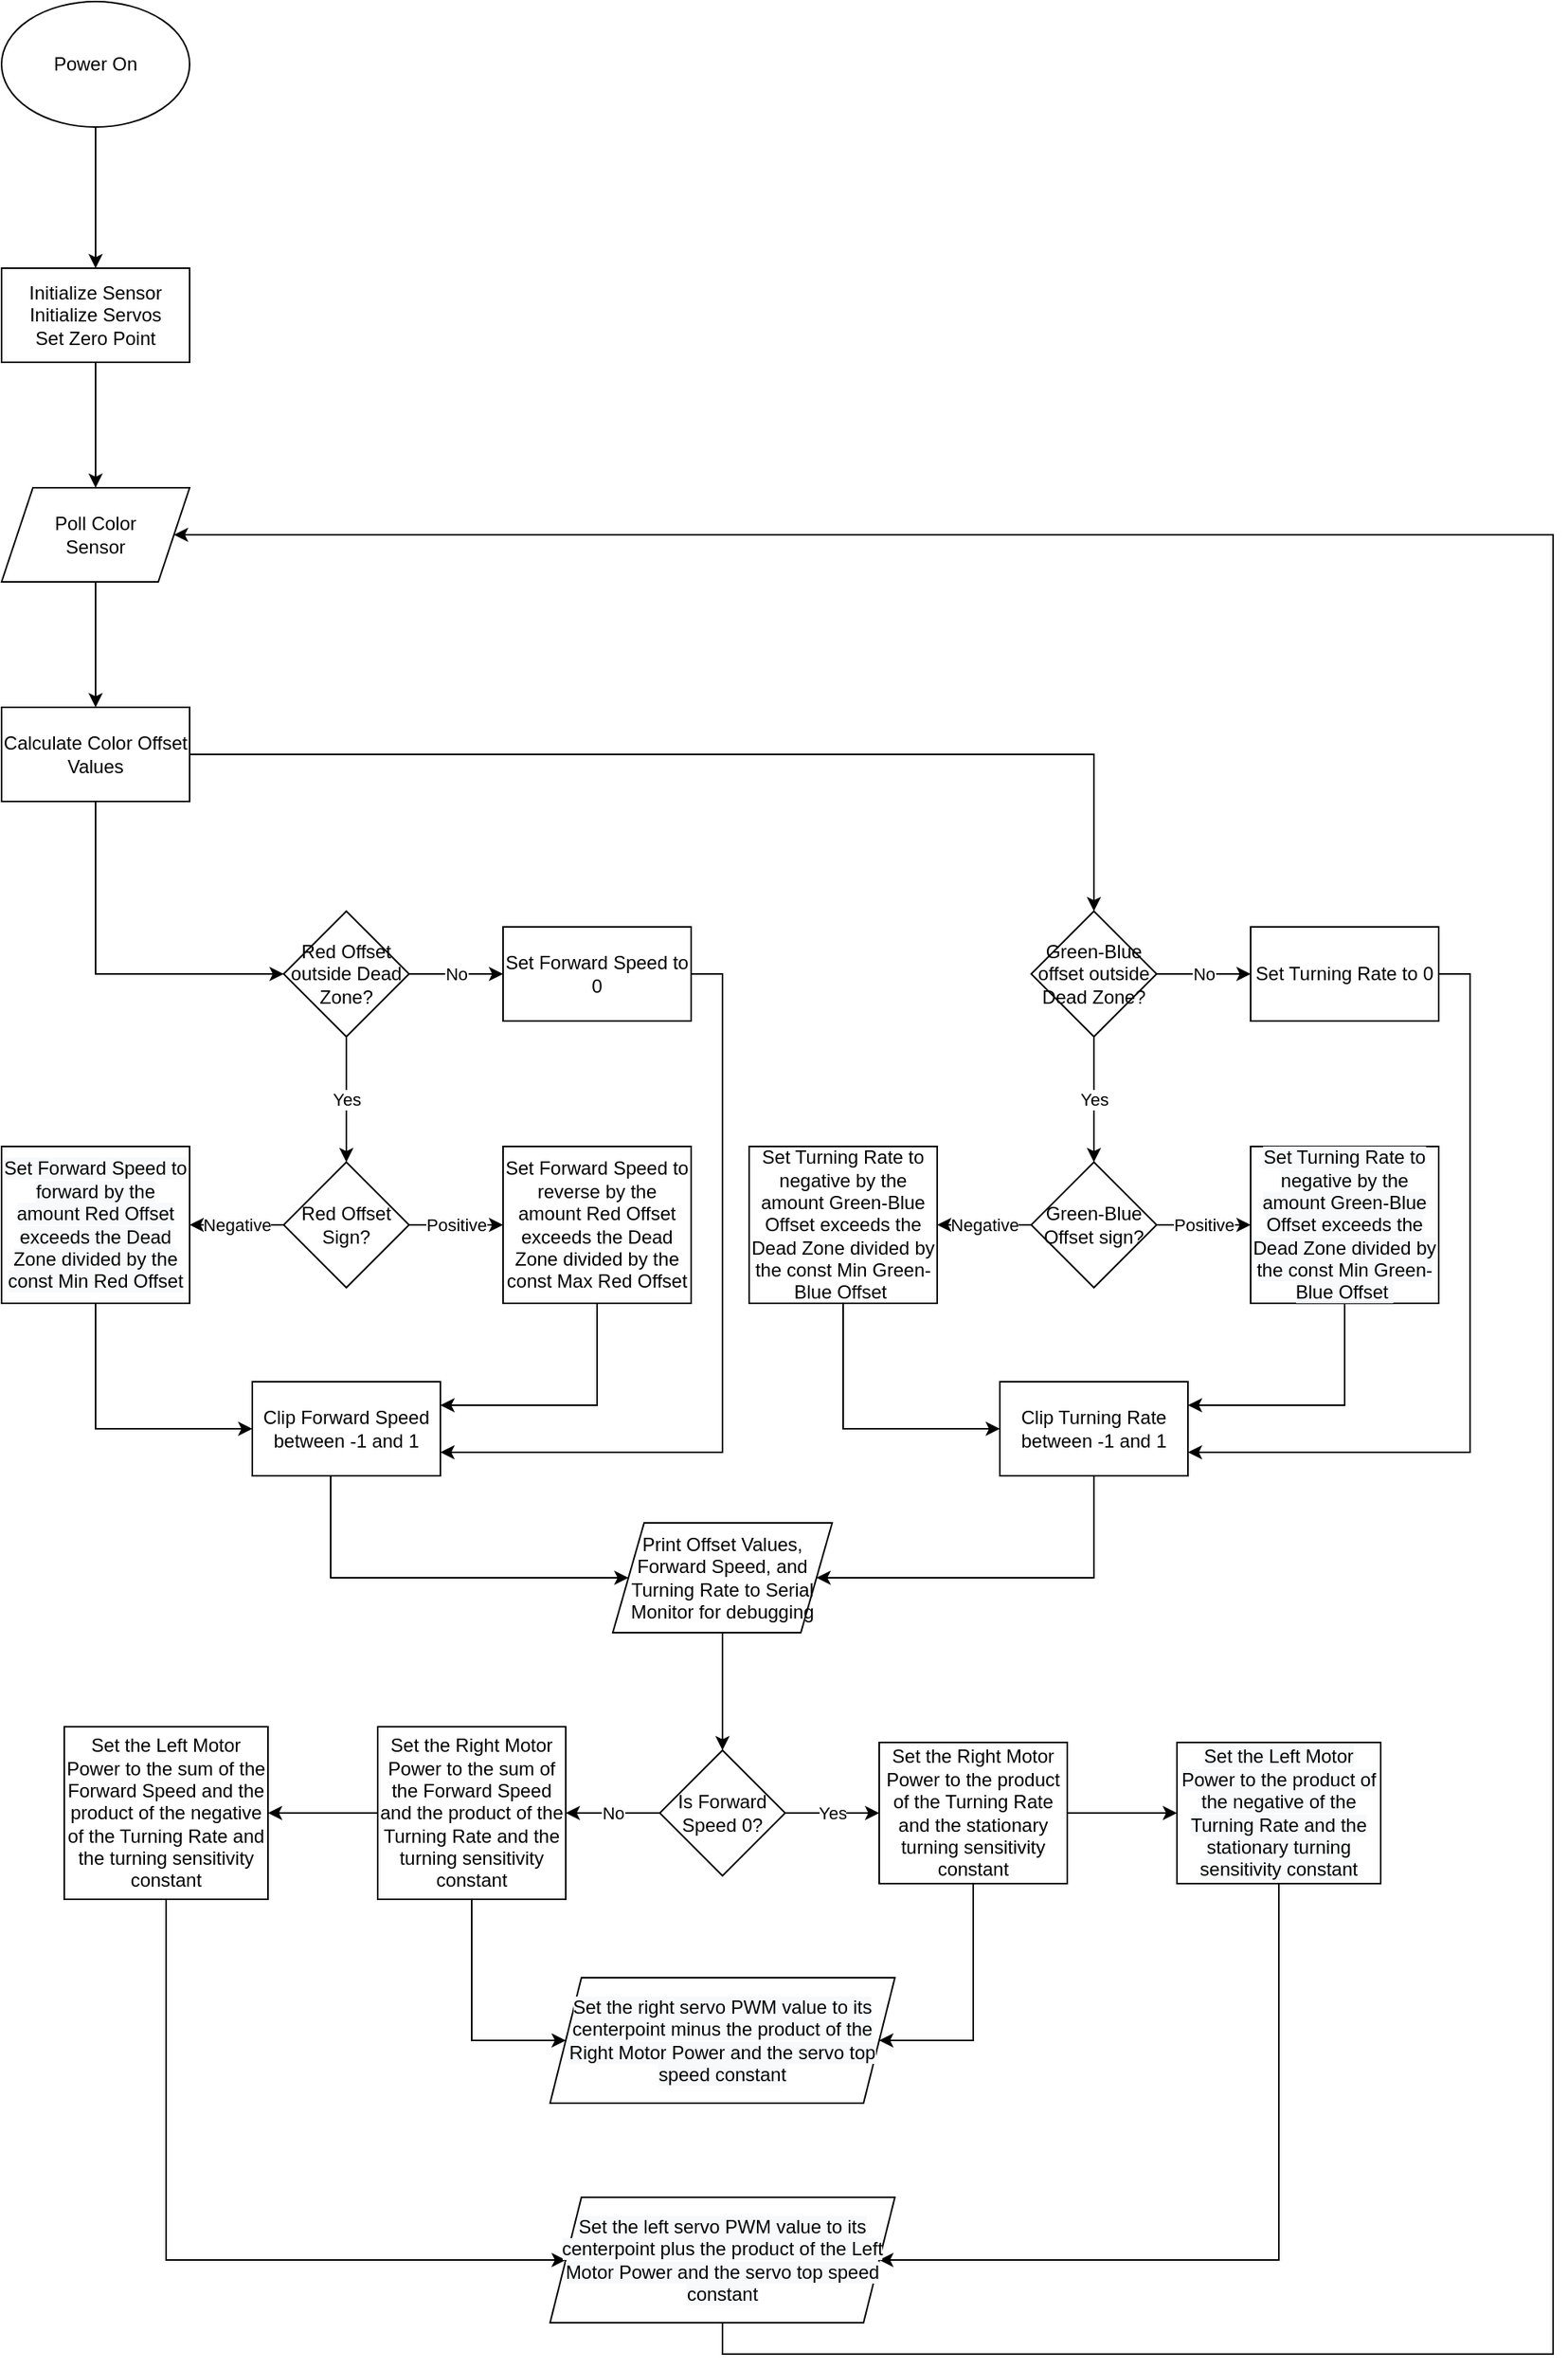 <mxfile version="17.4.5" type="github">
  <diagram id="C5RBs43oDa-KdzZeNtuy" name="Page-1">
    <mxGraphModel dx="1440" dy="1056" grid="1" gridSize="10" guides="1" tooltips="1" connect="1" arrows="1" fold="1" page="1" pageScale="1" pageWidth="827" pageHeight="1169" math="0" shadow="0">
      <root>
        <mxCell id="WIyWlLk6GJQsqaUBKTNV-0" />
        <mxCell id="WIyWlLk6GJQsqaUBKTNV-1" parent="WIyWlLk6GJQsqaUBKTNV-0" />
        <mxCell id="0KAY6Pc1dU7HC7JTZcyY-20" value="" style="edgeStyle=orthogonalEdgeStyle;rounded=0;orthogonalLoop=1;jettySize=auto;html=1;" edge="1" parent="WIyWlLk6GJQsqaUBKTNV-1" source="0KAY6Pc1dU7HC7JTZcyY-18" target="0KAY6Pc1dU7HC7JTZcyY-19">
          <mxGeometry relative="1" as="geometry" />
        </mxCell>
        <mxCell id="0KAY6Pc1dU7HC7JTZcyY-18" value="Power On" style="ellipse;whiteSpace=wrap;html=1;" vertex="1" parent="WIyWlLk6GJQsqaUBKTNV-1">
          <mxGeometry x="350" y="240" width="120" height="80" as="geometry" />
        </mxCell>
        <mxCell id="0KAY6Pc1dU7HC7JTZcyY-22" value="" style="edgeStyle=orthogonalEdgeStyle;rounded=0;orthogonalLoop=1;jettySize=auto;html=1;" edge="1" parent="WIyWlLk6GJQsqaUBKTNV-1" source="0KAY6Pc1dU7HC7JTZcyY-19" target="0KAY6Pc1dU7HC7JTZcyY-21">
          <mxGeometry relative="1" as="geometry" />
        </mxCell>
        <mxCell id="0KAY6Pc1dU7HC7JTZcyY-19" value="Initialize Sensor&lt;br&gt;Initialize Servos&lt;br&gt;Set Zero Point" style="whiteSpace=wrap;html=1;" vertex="1" parent="WIyWlLk6GJQsqaUBKTNV-1">
          <mxGeometry x="350" y="410" width="120" height="60" as="geometry" />
        </mxCell>
        <mxCell id="0KAY6Pc1dU7HC7JTZcyY-24" value="" style="edgeStyle=orthogonalEdgeStyle;rounded=0;orthogonalLoop=1;jettySize=auto;html=1;" edge="1" parent="WIyWlLk6GJQsqaUBKTNV-1" source="0KAY6Pc1dU7HC7JTZcyY-21" target="0KAY6Pc1dU7HC7JTZcyY-23">
          <mxGeometry relative="1" as="geometry" />
        </mxCell>
        <mxCell id="0KAY6Pc1dU7HC7JTZcyY-21" value="Poll Color&lt;br&gt;Sensor" style="shape=parallelogram;perimeter=parallelogramPerimeter;whiteSpace=wrap;html=1;fixedSize=1;" vertex="1" parent="WIyWlLk6GJQsqaUBKTNV-1">
          <mxGeometry x="350" y="550" width="120" height="60" as="geometry" />
        </mxCell>
        <mxCell id="0KAY6Pc1dU7HC7JTZcyY-28" value="" style="edgeStyle=orthogonalEdgeStyle;rounded=0;orthogonalLoop=1;jettySize=auto;html=1;" edge="1" parent="WIyWlLk6GJQsqaUBKTNV-1" source="0KAY6Pc1dU7HC7JTZcyY-23" target="0KAY6Pc1dU7HC7JTZcyY-27">
          <mxGeometry relative="1" as="geometry">
            <Array as="points">
              <mxPoint x="410" y="860" />
            </Array>
          </mxGeometry>
        </mxCell>
        <mxCell id="0KAY6Pc1dU7HC7JTZcyY-68" style="edgeStyle=orthogonalEdgeStyle;rounded=0;orthogonalLoop=1;jettySize=auto;html=1;exitX=0.75;exitY=1;exitDx=0;exitDy=0;entryX=0.5;entryY=0;entryDx=0;entryDy=0;" edge="1" parent="WIyWlLk6GJQsqaUBKTNV-1" source="0KAY6Pc1dU7HC7JTZcyY-23" target="0KAY6Pc1dU7HC7JTZcyY-49">
          <mxGeometry relative="1" as="geometry">
            <Array as="points">
              <mxPoint x="440" y="720" />
              <mxPoint x="1047" y="720" />
            </Array>
          </mxGeometry>
        </mxCell>
        <mxCell id="0KAY6Pc1dU7HC7JTZcyY-23" value="Calculate Color Offset Values" style="whiteSpace=wrap;html=1;" vertex="1" parent="WIyWlLk6GJQsqaUBKTNV-1">
          <mxGeometry x="350" y="690" width="120" height="60" as="geometry" />
        </mxCell>
        <mxCell id="0KAY6Pc1dU7HC7JTZcyY-34" value="Yes" style="edgeStyle=orthogonalEdgeStyle;rounded=0;orthogonalLoop=1;jettySize=auto;html=1;" edge="1" parent="WIyWlLk6GJQsqaUBKTNV-1" source="0KAY6Pc1dU7HC7JTZcyY-27" target="0KAY6Pc1dU7HC7JTZcyY-33">
          <mxGeometry relative="1" as="geometry" />
        </mxCell>
        <mxCell id="0KAY6Pc1dU7HC7JTZcyY-37" value="No" style="edgeStyle=orthogonalEdgeStyle;rounded=0;orthogonalLoop=1;jettySize=auto;html=1;" edge="1" parent="WIyWlLk6GJQsqaUBKTNV-1" source="0KAY6Pc1dU7HC7JTZcyY-27" target="0KAY6Pc1dU7HC7JTZcyY-35">
          <mxGeometry relative="1" as="geometry" />
        </mxCell>
        <mxCell id="0KAY6Pc1dU7HC7JTZcyY-27" value="Red Offset outside Dead Zone?" style="rhombus;whiteSpace=wrap;html=1;" vertex="1" parent="WIyWlLk6GJQsqaUBKTNV-1">
          <mxGeometry x="530" y="820" width="80" height="80" as="geometry" />
        </mxCell>
        <mxCell id="0KAY6Pc1dU7HC7JTZcyY-39" value="Positive" style="edgeStyle=orthogonalEdgeStyle;rounded=0;orthogonalLoop=1;jettySize=auto;html=1;" edge="1" parent="WIyWlLk6GJQsqaUBKTNV-1" source="0KAY6Pc1dU7HC7JTZcyY-33" target="0KAY6Pc1dU7HC7JTZcyY-38">
          <mxGeometry relative="1" as="geometry" />
        </mxCell>
        <mxCell id="0KAY6Pc1dU7HC7JTZcyY-41" value="Negative" style="edgeStyle=orthogonalEdgeStyle;rounded=0;orthogonalLoop=1;jettySize=auto;html=1;" edge="1" parent="WIyWlLk6GJQsqaUBKTNV-1" source="0KAY6Pc1dU7HC7JTZcyY-33" target="0KAY6Pc1dU7HC7JTZcyY-40">
          <mxGeometry relative="1" as="geometry" />
        </mxCell>
        <mxCell id="0KAY6Pc1dU7HC7JTZcyY-33" value="Red Offset Sign?" style="rhombus;whiteSpace=wrap;html=1;" vertex="1" parent="WIyWlLk6GJQsqaUBKTNV-1">
          <mxGeometry x="530" y="980" width="80" height="80" as="geometry" />
        </mxCell>
        <mxCell id="0KAY6Pc1dU7HC7JTZcyY-46" style="edgeStyle=orthogonalEdgeStyle;rounded=0;orthogonalLoop=1;jettySize=auto;html=1;entryX=1;entryY=0.75;entryDx=0;entryDy=0;" edge="1" parent="WIyWlLk6GJQsqaUBKTNV-1" source="0KAY6Pc1dU7HC7JTZcyY-35" target="0KAY6Pc1dU7HC7JTZcyY-42">
          <mxGeometry relative="1" as="geometry">
            <Array as="points">
              <mxPoint x="810" y="860" />
              <mxPoint x="810" y="1165" />
            </Array>
          </mxGeometry>
        </mxCell>
        <mxCell id="0KAY6Pc1dU7HC7JTZcyY-35" value="Set Forward Speed to 0" style="whiteSpace=wrap;html=1;" vertex="1" parent="WIyWlLk6GJQsqaUBKTNV-1">
          <mxGeometry x="670" y="830" width="120" height="60" as="geometry" />
        </mxCell>
        <mxCell id="0KAY6Pc1dU7HC7JTZcyY-63" style="edgeStyle=orthogonalEdgeStyle;rounded=0;orthogonalLoop=1;jettySize=auto;html=1;exitX=0.5;exitY=1;exitDx=0;exitDy=0;entryX=1;entryY=0.25;entryDx=0;entryDy=0;" edge="1" parent="WIyWlLk6GJQsqaUBKTNV-1" source="0KAY6Pc1dU7HC7JTZcyY-38" target="0KAY6Pc1dU7HC7JTZcyY-42">
          <mxGeometry relative="1" as="geometry" />
        </mxCell>
        <mxCell id="0KAY6Pc1dU7HC7JTZcyY-38" value="Set Forward Speed to reverse by the amount Red Offset exceeds the Dead Zone divided by the const Max Red Offset" style="whiteSpace=wrap;html=1;" vertex="1" parent="WIyWlLk6GJQsqaUBKTNV-1">
          <mxGeometry x="670" y="970" width="120" height="100" as="geometry" />
        </mxCell>
        <mxCell id="0KAY6Pc1dU7HC7JTZcyY-44" style="edgeStyle=orthogonalEdgeStyle;rounded=0;orthogonalLoop=1;jettySize=auto;html=1;exitX=0.5;exitY=1;exitDx=0;exitDy=0;entryX=0;entryY=0.5;entryDx=0;entryDy=0;" edge="1" parent="WIyWlLk6GJQsqaUBKTNV-1" source="0KAY6Pc1dU7HC7JTZcyY-40" target="0KAY6Pc1dU7HC7JTZcyY-42">
          <mxGeometry relative="1" as="geometry" />
        </mxCell>
        <mxCell id="0KAY6Pc1dU7HC7JTZcyY-40" value="&lt;span style=&quot;color: rgb(0 , 0 , 0) ; font-family: &amp;#34;helvetica&amp;#34; ; font-size: 12px ; font-style: normal ; font-weight: 400 ; letter-spacing: normal ; text-align: center ; text-indent: 0px ; text-transform: none ; word-spacing: 0px ; background-color: rgb(248 , 249 , 250) ; display: inline ; float: none&quot;&gt;Set Forward Speed to forward by the amount Red Offset exceeds the Dead Zone divided by the const Min Red Offset&lt;/span&gt;" style="whiteSpace=wrap;html=1;" vertex="1" parent="WIyWlLk6GJQsqaUBKTNV-1">
          <mxGeometry x="350" y="970" width="120" height="100" as="geometry" />
        </mxCell>
        <mxCell id="0KAY6Pc1dU7HC7JTZcyY-70" value="" style="edgeStyle=orthogonalEdgeStyle;rounded=0;orthogonalLoop=1;jettySize=auto;html=1;" edge="1" parent="WIyWlLk6GJQsqaUBKTNV-1" source="0KAY6Pc1dU7HC7JTZcyY-42" target="0KAY6Pc1dU7HC7JTZcyY-69">
          <mxGeometry relative="1" as="geometry">
            <Array as="points">
              <mxPoint x="560" y="1230" />
              <mxPoint x="560" y="1230" />
            </Array>
          </mxGeometry>
        </mxCell>
        <mxCell id="0KAY6Pc1dU7HC7JTZcyY-42" value="Clip Forward Speed between -1 and 1" style="whiteSpace=wrap;html=1;" vertex="1" parent="WIyWlLk6GJQsqaUBKTNV-1">
          <mxGeometry x="510" y="1120" width="120" height="60" as="geometry" />
        </mxCell>
        <mxCell id="0KAY6Pc1dU7HC7JTZcyY-52" value="No" style="edgeStyle=orthogonalEdgeStyle;rounded=0;orthogonalLoop=1;jettySize=auto;html=1;" edge="1" parent="WIyWlLk6GJQsqaUBKTNV-1" source="0KAY6Pc1dU7HC7JTZcyY-49" target="0KAY6Pc1dU7HC7JTZcyY-51">
          <mxGeometry relative="1" as="geometry" />
        </mxCell>
        <mxCell id="0KAY6Pc1dU7HC7JTZcyY-56" value="Yes" style="edgeStyle=orthogonalEdgeStyle;rounded=0;orthogonalLoop=1;jettySize=auto;html=1;" edge="1" parent="WIyWlLk6GJQsqaUBKTNV-1" source="0KAY6Pc1dU7HC7JTZcyY-49" target="0KAY6Pc1dU7HC7JTZcyY-55">
          <mxGeometry relative="1" as="geometry" />
        </mxCell>
        <mxCell id="0KAY6Pc1dU7HC7JTZcyY-49" value="Green-Blue offset outside Dead Zone?" style="rhombus;whiteSpace=wrap;html=1;" vertex="1" parent="WIyWlLk6GJQsqaUBKTNV-1">
          <mxGeometry x="1007" y="820" width="80" height="80" as="geometry" />
        </mxCell>
        <mxCell id="0KAY6Pc1dU7HC7JTZcyY-67" style="edgeStyle=orthogonalEdgeStyle;rounded=0;orthogonalLoop=1;jettySize=auto;html=1;exitX=1;exitY=0.5;exitDx=0;exitDy=0;entryX=1;entryY=0.75;entryDx=0;entryDy=0;" edge="1" parent="WIyWlLk6GJQsqaUBKTNV-1" source="0KAY6Pc1dU7HC7JTZcyY-51" target="0KAY6Pc1dU7HC7JTZcyY-64">
          <mxGeometry relative="1" as="geometry" />
        </mxCell>
        <mxCell id="0KAY6Pc1dU7HC7JTZcyY-51" value="Set Turning Rate to 0" style="whiteSpace=wrap;html=1;" vertex="1" parent="WIyWlLk6GJQsqaUBKTNV-1">
          <mxGeometry x="1147" y="830" width="120" height="60" as="geometry" />
        </mxCell>
        <mxCell id="0KAY6Pc1dU7HC7JTZcyY-60" value="Negative" style="edgeStyle=orthogonalEdgeStyle;rounded=0;orthogonalLoop=1;jettySize=auto;html=1;" edge="1" parent="WIyWlLk6GJQsqaUBKTNV-1" source="0KAY6Pc1dU7HC7JTZcyY-55" target="0KAY6Pc1dU7HC7JTZcyY-59">
          <mxGeometry relative="1" as="geometry" />
        </mxCell>
        <mxCell id="0KAY6Pc1dU7HC7JTZcyY-62" value="Positive" style="edgeStyle=orthogonalEdgeStyle;rounded=0;orthogonalLoop=1;jettySize=auto;html=1;" edge="1" parent="WIyWlLk6GJQsqaUBKTNV-1" source="0KAY6Pc1dU7HC7JTZcyY-55" target="0KAY6Pc1dU7HC7JTZcyY-61">
          <mxGeometry relative="1" as="geometry" />
        </mxCell>
        <mxCell id="0KAY6Pc1dU7HC7JTZcyY-55" value="Green-Blue Offset sign?" style="rhombus;whiteSpace=wrap;html=1;" vertex="1" parent="WIyWlLk6GJQsqaUBKTNV-1">
          <mxGeometry x="1007" y="980" width="80" height="80" as="geometry" />
        </mxCell>
        <mxCell id="0KAY6Pc1dU7HC7JTZcyY-65" style="edgeStyle=orthogonalEdgeStyle;rounded=0;orthogonalLoop=1;jettySize=auto;html=1;entryX=0;entryY=0.5;entryDx=0;entryDy=0;" edge="1" parent="WIyWlLk6GJQsqaUBKTNV-1" source="0KAY6Pc1dU7HC7JTZcyY-59" target="0KAY6Pc1dU7HC7JTZcyY-64">
          <mxGeometry relative="1" as="geometry">
            <Array as="points">
              <mxPoint x="887" y="1150" />
            </Array>
          </mxGeometry>
        </mxCell>
        <mxCell id="0KAY6Pc1dU7HC7JTZcyY-59" value="Set Turning Rate to negative by the amount Green-Blue Offset exceeds the Dead Zone divided by the const Min Green-Blue Offset&amp;nbsp;" style="whiteSpace=wrap;html=1;" vertex="1" parent="WIyWlLk6GJQsqaUBKTNV-1">
          <mxGeometry x="827" y="970" width="120" height="100" as="geometry" />
        </mxCell>
        <mxCell id="0KAY6Pc1dU7HC7JTZcyY-66" style="edgeStyle=orthogonalEdgeStyle;rounded=0;orthogonalLoop=1;jettySize=auto;html=1;exitX=0.5;exitY=1;exitDx=0;exitDy=0;entryX=1;entryY=0.25;entryDx=0;entryDy=0;" edge="1" parent="WIyWlLk6GJQsqaUBKTNV-1" source="0KAY6Pc1dU7HC7JTZcyY-61" target="0KAY6Pc1dU7HC7JTZcyY-64">
          <mxGeometry relative="1" as="geometry" />
        </mxCell>
        <mxCell id="0KAY6Pc1dU7HC7JTZcyY-61" value="&#xa;&#xa;&lt;span style=&quot;color: rgb(0, 0, 0); font-family: helvetica; font-size: 12px; font-style: normal; font-weight: 400; letter-spacing: normal; text-align: center; text-indent: 0px; text-transform: none; word-spacing: 0px; background-color: rgb(248, 249, 250); display: inline; float: none;&quot;&gt;Set Turning Rate to negative by the amount Green-Blue Offset exceeds the Dead Zone divided by the const Min Green-Blue Offset&amp;nbsp;&lt;/span&gt;&#xa;&#xa;" style="whiteSpace=wrap;html=1;" vertex="1" parent="WIyWlLk6GJQsqaUBKTNV-1">
          <mxGeometry x="1147" y="970" width="120" height="100" as="geometry" />
        </mxCell>
        <mxCell id="0KAY6Pc1dU7HC7JTZcyY-72" style="edgeStyle=orthogonalEdgeStyle;rounded=0;orthogonalLoop=1;jettySize=auto;html=1;exitX=0.5;exitY=1;exitDx=0;exitDy=0;entryX=1;entryY=0.5;entryDx=0;entryDy=0;" edge="1" parent="WIyWlLk6GJQsqaUBKTNV-1" source="0KAY6Pc1dU7HC7JTZcyY-64" target="0KAY6Pc1dU7HC7JTZcyY-69">
          <mxGeometry relative="1" as="geometry">
            <Array as="points">
              <mxPoint x="1047" y="1245" />
            </Array>
          </mxGeometry>
        </mxCell>
        <mxCell id="0KAY6Pc1dU7HC7JTZcyY-64" value="Clip Turning Rate between -1 and 1" style="rounded=0;whiteSpace=wrap;html=1;" vertex="1" parent="WIyWlLk6GJQsqaUBKTNV-1">
          <mxGeometry x="987" y="1120" width="120" height="60" as="geometry" />
        </mxCell>
        <mxCell id="0KAY6Pc1dU7HC7JTZcyY-74" value="" style="edgeStyle=orthogonalEdgeStyle;rounded=0;orthogonalLoop=1;jettySize=auto;html=1;" edge="1" parent="WIyWlLk6GJQsqaUBKTNV-1" source="0KAY6Pc1dU7HC7JTZcyY-69" target="0KAY6Pc1dU7HC7JTZcyY-73">
          <mxGeometry relative="1" as="geometry" />
        </mxCell>
        <mxCell id="0KAY6Pc1dU7HC7JTZcyY-69" value="Print Offset Values, Forward Speed, and Turning Rate to Serial Monitor for debugging" style="shape=parallelogram;perimeter=parallelogramPerimeter;whiteSpace=wrap;html=1;fixedSize=1;" vertex="1" parent="WIyWlLk6GJQsqaUBKTNV-1">
          <mxGeometry x="740" y="1210" width="140" height="70" as="geometry" />
        </mxCell>
        <mxCell id="0KAY6Pc1dU7HC7JTZcyY-76" value="Yes" style="edgeStyle=orthogonalEdgeStyle;rounded=0;orthogonalLoop=1;jettySize=auto;html=1;" edge="1" parent="WIyWlLk6GJQsqaUBKTNV-1" source="0KAY6Pc1dU7HC7JTZcyY-73" target="0KAY6Pc1dU7HC7JTZcyY-75">
          <mxGeometry relative="1" as="geometry" />
        </mxCell>
        <mxCell id="0KAY6Pc1dU7HC7JTZcyY-78" value="No" style="edgeStyle=orthogonalEdgeStyle;rounded=0;orthogonalLoop=1;jettySize=auto;html=1;" edge="1" parent="WIyWlLk6GJQsqaUBKTNV-1" source="0KAY6Pc1dU7HC7JTZcyY-73" target="0KAY6Pc1dU7HC7JTZcyY-77">
          <mxGeometry relative="1" as="geometry" />
        </mxCell>
        <mxCell id="0KAY6Pc1dU7HC7JTZcyY-73" value="Is Forward Speed 0?" style="rhombus;whiteSpace=wrap;html=1;" vertex="1" parent="WIyWlLk6GJQsqaUBKTNV-1">
          <mxGeometry x="770" y="1355" width="80" height="80" as="geometry" />
        </mxCell>
        <mxCell id="0KAY6Pc1dU7HC7JTZcyY-80" value="" style="edgeStyle=orthogonalEdgeStyle;rounded=0;orthogonalLoop=1;jettySize=auto;html=1;" edge="1" parent="WIyWlLk6GJQsqaUBKTNV-1" source="0KAY6Pc1dU7HC7JTZcyY-75" target="0KAY6Pc1dU7HC7JTZcyY-79">
          <mxGeometry relative="1" as="geometry" />
        </mxCell>
        <mxCell id="0KAY6Pc1dU7HC7JTZcyY-99" style="edgeStyle=orthogonalEdgeStyle;rounded=0;orthogonalLoop=1;jettySize=auto;html=1;exitX=0.5;exitY=1;exitDx=0;exitDy=0;entryX=1;entryY=0.5;entryDx=0;entryDy=0;" edge="1" parent="WIyWlLk6GJQsqaUBKTNV-1" source="0KAY6Pc1dU7HC7JTZcyY-75" target="0KAY6Pc1dU7HC7JTZcyY-98">
          <mxGeometry relative="1" as="geometry">
            <Array as="points">
              <mxPoint x="970" y="1540" />
            </Array>
          </mxGeometry>
        </mxCell>
        <mxCell id="0KAY6Pc1dU7HC7JTZcyY-75" value="Set the Right Motor Power to the product of the Turning Rate and the stationary turning sensitivity constant" style="whiteSpace=wrap;html=1;" vertex="1" parent="WIyWlLk6GJQsqaUBKTNV-1">
          <mxGeometry x="910" y="1350" width="120" height="90" as="geometry" />
        </mxCell>
        <mxCell id="0KAY6Pc1dU7HC7JTZcyY-84" value="" style="edgeStyle=orthogonalEdgeStyle;rounded=0;orthogonalLoop=1;jettySize=auto;html=1;" edge="1" parent="WIyWlLk6GJQsqaUBKTNV-1" source="0KAY6Pc1dU7HC7JTZcyY-77" target="0KAY6Pc1dU7HC7JTZcyY-83">
          <mxGeometry relative="1" as="geometry" />
        </mxCell>
        <mxCell id="0KAY6Pc1dU7HC7JTZcyY-100" style="edgeStyle=orthogonalEdgeStyle;rounded=0;orthogonalLoop=1;jettySize=auto;html=1;exitX=0.5;exitY=1;exitDx=0;exitDy=0;entryX=0;entryY=0.5;entryDx=0;entryDy=0;" edge="1" parent="WIyWlLk6GJQsqaUBKTNV-1" source="0KAY6Pc1dU7HC7JTZcyY-77" target="0KAY6Pc1dU7HC7JTZcyY-98">
          <mxGeometry relative="1" as="geometry">
            <Array as="points">
              <mxPoint x="650" y="1540" />
            </Array>
          </mxGeometry>
        </mxCell>
        <mxCell id="0KAY6Pc1dU7HC7JTZcyY-77" value="Set the Right Motor Power to the sum of the Forward Speed and the product of the Turning Rate and the turning sensitivity constant" style="whiteSpace=wrap;html=1;" vertex="1" parent="WIyWlLk6GJQsqaUBKTNV-1">
          <mxGeometry x="590" y="1340" width="120" height="110" as="geometry" />
        </mxCell>
        <mxCell id="0KAY6Pc1dU7HC7JTZcyY-102" style="edgeStyle=orthogonalEdgeStyle;rounded=0;orthogonalLoop=1;jettySize=auto;html=1;entryX=1;entryY=0.5;entryDx=0;entryDy=0;" edge="1" parent="WIyWlLk6GJQsqaUBKTNV-1" source="0KAY6Pc1dU7HC7JTZcyY-79" target="0KAY6Pc1dU7HC7JTZcyY-101">
          <mxGeometry relative="1" as="geometry">
            <Array as="points">
              <mxPoint x="1165" y="1680" />
            </Array>
          </mxGeometry>
        </mxCell>
        <mxCell id="0KAY6Pc1dU7HC7JTZcyY-79" value="&lt;span style=&quot;color: rgb(0 , 0 , 0) ; font-family: &amp;#34;helvetica&amp;#34; ; font-size: 12px ; font-style: normal ; font-weight: 400 ; letter-spacing: normal ; text-align: center ; text-indent: 0px ; text-transform: none ; word-spacing: 0px ; background-color: rgb(248 , 249 , 250) ; display: inline ; float: none&quot;&gt;Set the Left Motor Power to the product of the negative of the Turning Rate and the stationary turning sensitivity constant&lt;/span&gt;" style="whiteSpace=wrap;html=1;" vertex="1" parent="WIyWlLk6GJQsqaUBKTNV-1">
          <mxGeometry x="1100" y="1350" width="130" height="90" as="geometry" />
        </mxCell>
        <mxCell id="0KAY6Pc1dU7HC7JTZcyY-103" style="edgeStyle=orthogonalEdgeStyle;rounded=0;orthogonalLoop=1;jettySize=auto;html=1;entryX=0;entryY=0.5;entryDx=0;entryDy=0;" edge="1" parent="WIyWlLk6GJQsqaUBKTNV-1" source="0KAY6Pc1dU7HC7JTZcyY-83" target="0KAY6Pc1dU7HC7JTZcyY-101">
          <mxGeometry relative="1" as="geometry">
            <Array as="points">
              <mxPoint x="455" y="1680" />
            </Array>
          </mxGeometry>
        </mxCell>
        <mxCell id="0KAY6Pc1dU7HC7JTZcyY-83" value="Set the Left Motor Power to the sum of the Forward Speed and the product of the negative of the Turning Rate and the turning sensitivity constant" style="whiteSpace=wrap;html=1;" vertex="1" parent="WIyWlLk6GJQsqaUBKTNV-1">
          <mxGeometry x="390" y="1340" width="130" height="110" as="geometry" />
        </mxCell>
        <mxCell id="0KAY6Pc1dU7HC7JTZcyY-98" value="&#xa;&#xa;&lt;span style=&quot;color: rgb(0, 0, 0); font-family: helvetica; font-size: 12px; font-style: normal; font-weight: 400; letter-spacing: normal; text-align: center; text-indent: 0px; text-transform: none; word-spacing: 0px; background-color: rgb(248, 249, 250); display: inline; float: none;&quot;&gt;Set the right servo PWM value to its centerpoint minus the product of the Right Motor Power and the servo top speed constant&lt;/span&gt;&#xa;&#xa;" style="shape=parallelogram;perimeter=parallelogramPerimeter;whiteSpace=wrap;html=1;fixedSize=1;" vertex="1" parent="WIyWlLk6GJQsqaUBKTNV-1">
          <mxGeometry x="700" y="1500" width="220" height="80" as="geometry" />
        </mxCell>
        <mxCell id="0KAY6Pc1dU7HC7JTZcyY-104" style="edgeStyle=orthogonalEdgeStyle;rounded=0;orthogonalLoop=1;jettySize=auto;html=1;exitX=0.5;exitY=1;exitDx=0;exitDy=0;entryX=1;entryY=0.5;entryDx=0;entryDy=0;" edge="1" parent="WIyWlLk6GJQsqaUBKTNV-1" source="0KAY6Pc1dU7HC7JTZcyY-101" target="0KAY6Pc1dU7HC7JTZcyY-21">
          <mxGeometry relative="1" as="geometry">
            <Array as="points">
              <mxPoint x="810" y="1740" />
              <mxPoint x="1340" y="1740" />
              <mxPoint x="1340" y="580" />
            </Array>
          </mxGeometry>
        </mxCell>
        <mxCell id="0KAY6Pc1dU7HC7JTZcyY-101" value="&lt;span style=&quot;color: rgb(0 , 0 , 0) ; font-family: &amp;#34;helvetica&amp;#34; ; font-size: 12px ; font-style: normal ; font-weight: 400 ; letter-spacing: normal ; text-align: center ; text-indent: 0px ; text-transform: none ; word-spacing: 0px ; background-color: rgb(248 , 249 , 250) ; display: inline ; float: none&quot;&gt;Set the left servo PWM value to its centerpoint plus the product of the Left Motor Power and the servo top speed constant&lt;/span&gt;" style="shape=parallelogram;perimeter=parallelogramPerimeter;whiteSpace=wrap;html=1;fixedSize=1;" vertex="1" parent="WIyWlLk6GJQsqaUBKTNV-1">
          <mxGeometry x="700" y="1640" width="220" height="80" as="geometry" />
        </mxCell>
      </root>
    </mxGraphModel>
  </diagram>
</mxfile>
